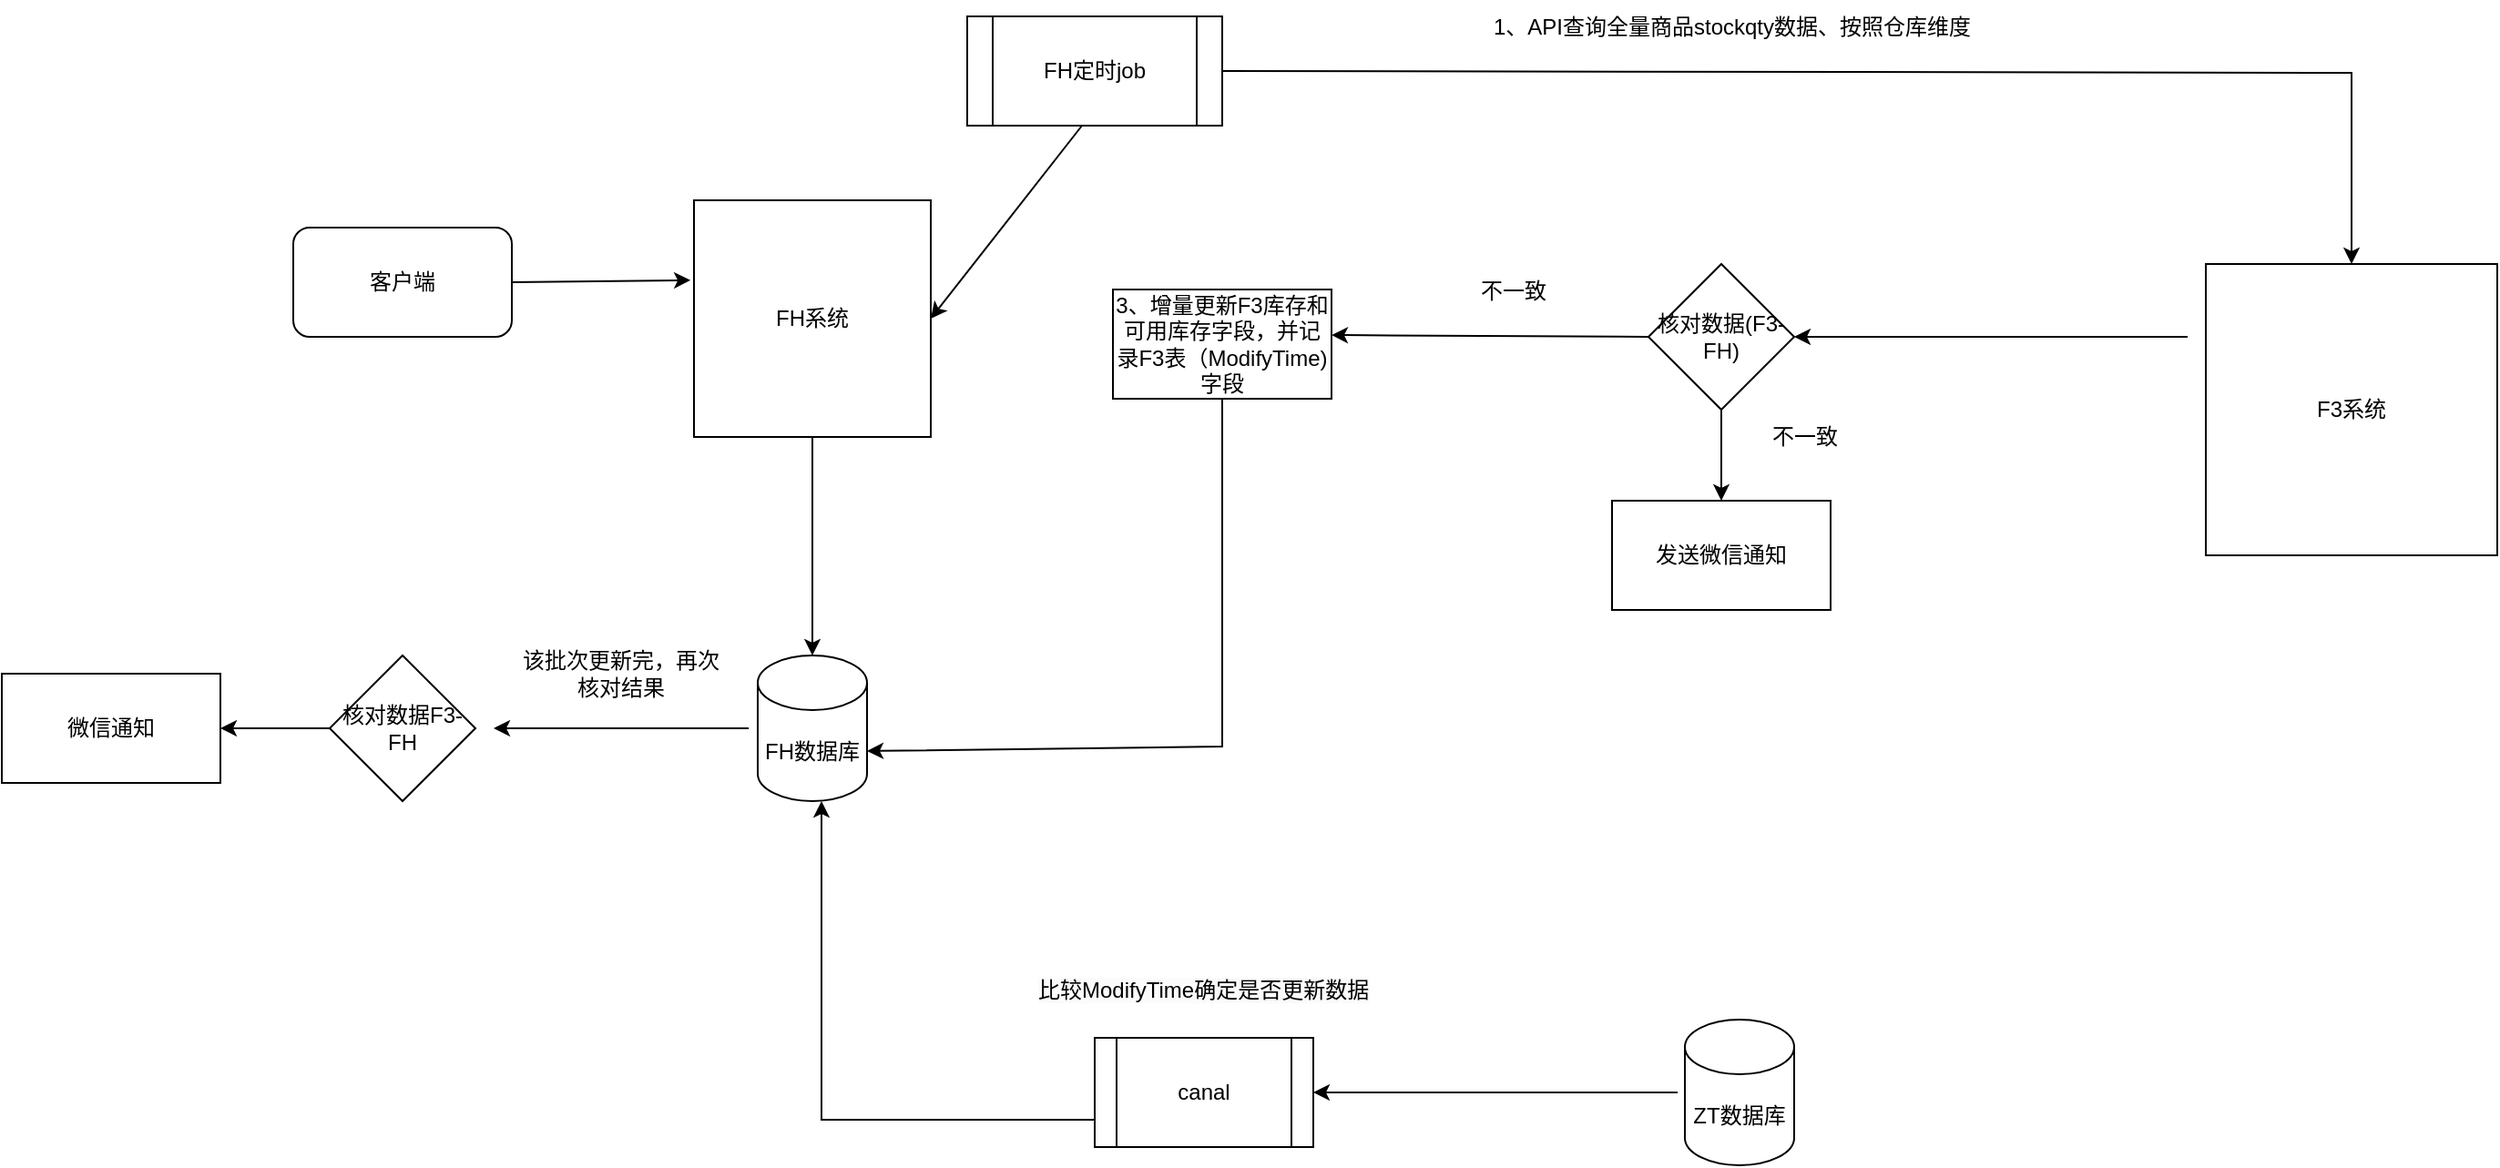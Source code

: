 <mxfile version="24.3.1" type="github">
  <diagram name="第 1 页" id="qVZ5cJXcYh1BwgNo5W2R">
    <mxGraphModel dx="1434" dy="746" grid="1" gridSize="10" guides="1" tooltips="1" connect="1" arrows="1" fold="1" page="1" pageScale="1" pageWidth="827" pageHeight="1169" math="0" shadow="0">
      <root>
        <mxCell id="0" />
        <mxCell id="1" parent="0" />
        <mxCell id="pPcvffvmUVzLGgQBAyNQ-1" value="FH系统" style="whiteSpace=wrap;html=1;aspect=fixed;" parent="1" vertex="1">
          <mxGeometry x="420" y="360" width="130" height="130" as="geometry" />
        </mxCell>
        <mxCell id="pPcvffvmUVzLGgQBAyNQ-2" value="FH数据库" style="shape=cylinder3;whiteSpace=wrap;html=1;boundedLbl=1;backgroundOutline=1;size=15;" parent="1" vertex="1">
          <mxGeometry x="455" y="610" width="60" height="80" as="geometry" />
        </mxCell>
        <mxCell id="pPcvffvmUVzLGgQBAyNQ-3" value="F3系统" style="whiteSpace=wrap;html=1;aspect=fixed;" parent="1" vertex="1">
          <mxGeometry x="1250" y="395" width="160" height="160" as="geometry" />
        </mxCell>
        <mxCell id="pPcvffvmUVzLGgQBAyNQ-4" value="" style="endArrow=classic;html=1;rounded=0;exitX=0.5;exitY=1;exitDx=0;exitDy=0;entryX=0.5;entryY=0;entryDx=0;entryDy=0;entryPerimeter=0;" parent="1" source="pPcvffvmUVzLGgQBAyNQ-1" target="pPcvffvmUVzLGgQBAyNQ-2" edge="1">
          <mxGeometry width="50" height="50" relative="1" as="geometry">
            <mxPoint x="940" y="540" as="sourcePoint" />
            <mxPoint x="990" y="490" as="targetPoint" />
          </mxGeometry>
        </mxCell>
        <mxCell id="pPcvffvmUVzLGgQBAyNQ-5" value="FH定时job" style="shape=process;whiteSpace=wrap;html=1;backgroundOutline=1;" parent="1" vertex="1">
          <mxGeometry x="570" y="259" width="140" height="60" as="geometry" />
        </mxCell>
        <mxCell id="pPcvffvmUVzLGgQBAyNQ-6" value="" style="endArrow=classic;html=1;rounded=0;entryX=0.5;entryY=0;entryDx=0;entryDy=0;exitX=1;exitY=0.5;exitDx=0;exitDy=0;" parent="1" source="pPcvffvmUVzLGgQBAyNQ-5" target="pPcvffvmUVzLGgQBAyNQ-3" edge="1">
          <mxGeometry width="50" height="50" relative="1" as="geometry">
            <mxPoint x="940" y="310" as="sourcePoint" />
            <mxPoint x="1150" y="310" as="targetPoint" />
            <Array as="points">
              <mxPoint x="1330" y="290" />
            </Array>
          </mxGeometry>
        </mxCell>
        <mxCell id="pPcvffvmUVzLGgQBAyNQ-7" value="1、API查询全量商品stockqty数据、按照仓库维度" style="text;html=1;align=center;verticalAlign=middle;whiteSpace=wrap;rounded=0;" parent="1" vertex="1">
          <mxGeometry x="840" y="250" width="300" height="30" as="geometry" />
        </mxCell>
        <mxCell id="pPcvffvmUVzLGgQBAyNQ-8" value="" style="endArrow=classic;html=1;rounded=0;exitX=0.45;exitY=1;exitDx=0;exitDy=0;exitPerimeter=0;entryX=1;entryY=0.5;entryDx=0;entryDy=0;" parent="1" source="pPcvffvmUVzLGgQBAyNQ-5" target="pPcvffvmUVzLGgQBAyNQ-1" edge="1">
          <mxGeometry width="50" height="50" relative="1" as="geometry">
            <mxPoint x="990" y="440" as="sourcePoint" />
            <mxPoint x="1040" y="390" as="targetPoint" />
          </mxGeometry>
        </mxCell>
        <mxCell id="pPcvffvmUVzLGgQBAyNQ-9" value="客户端" style="rounded=1;whiteSpace=wrap;html=1;" parent="1" vertex="1">
          <mxGeometry x="200" y="375" width="120" height="60" as="geometry" />
        </mxCell>
        <mxCell id="pPcvffvmUVzLGgQBAyNQ-10" value="" style="endArrow=classic;html=1;rounded=0;exitX=1;exitY=0.5;exitDx=0;exitDy=0;entryX=-0.015;entryY=0.338;entryDx=0;entryDy=0;entryPerimeter=0;" parent="1" source="pPcvffvmUVzLGgQBAyNQ-9" target="pPcvffvmUVzLGgQBAyNQ-1" edge="1">
          <mxGeometry width="50" height="50" relative="1" as="geometry">
            <mxPoint x="730" y="550" as="sourcePoint" />
            <mxPoint x="780" y="500" as="targetPoint" />
          </mxGeometry>
        </mxCell>
        <mxCell id="QRlhJD_Ntzw3cVginwKR-11" value="" style="edgeStyle=orthogonalEdgeStyle;rounded=0;orthogonalLoop=1;jettySize=auto;html=1;" edge="1" parent="1" source="pPcvffvmUVzLGgQBAyNQ-11" target="QRlhJD_Ntzw3cVginwKR-10">
          <mxGeometry relative="1" as="geometry" />
        </mxCell>
        <mxCell id="pPcvffvmUVzLGgQBAyNQ-11" value="核对数据(F3-FH)" style="rhombus;whiteSpace=wrap;html=1;" parent="1" vertex="1">
          <mxGeometry x="944" y="395" width="80" height="80" as="geometry" />
        </mxCell>
        <mxCell id="pPcvffvmUVzLGgQBAyNQ-12" value="" style="endArrow=classic;html=1;rounded=0;entryX=1;entryY=0.5;entryDx=0;entryDy=0;" parent="1" target="pPcvffvmUVzLGgQBAyNQ-11" edge="1">
          <mxGeometry width="50" height="50" relative="1" as="geometry">
            <mxPoint x="1240" y="435" as="sourcePoint" />
            <mxPoint x="1240" y="460" as="targetPoint" />
          </mxGeometry>
        </mxCell>
        <mxCell id="pPcvffvmUVzLGgQBAyNQ-19" value="3、增量更新F3库存和可用库存字段，并记录F3表（ModifyTime)字段" style="rounded=0;whiteSpace=wrap;html=1;" parent="1" vertex="1">
          <mxGeometry x="650" y="409" width="120" height="60" as="geometry" />
        </mxCell>
        <mxCell id="pPcvffvmUVzLGgQBAyNQ-20" value="" style="endArrow=classic;html=1;rounded=0;entryX=1;entryY=0.417;entryDx=0;entryDy=0;entryPerimeter=0;exitX=0;exitY=0.5;exitDx=0;exitDy=0;" parent="1" source="pPcvffvmUVzLGgQBAyNQ-11" target="pPcvffvmUVzLGgQBAyNQ-19" edge="1">
          <mxGeometry width="50" height="50" relative="1" as="geometry">
            <mxPoint x="880" y="400" as="sourcePoint" />
            <mxPoint x="890" y="500" as="targetPoint" />
            <Array as="points" />
          </mxGeometry>
        </mxCell>
        <mxCell id="pPcvffvmUVzLGgQBAyNQ-21" value="" style="endArrow=classic;html=1;rounded=0;entryX=1;entryY=0;entryDx=0;entryDy=52.5;entryPerimeter=0;exitX=0.5;exitY=1;exitDx=0;exitDy=0;" parent="1" source="pPcvffvmUVzLGgQBAyNQ-19" target="pPcvffvmUVzLGgQBAyNQ-2" edge="1">
          <mxGeometry width="50" height="50" relative="1" as="geometry">
            <mxPoint x="600" y="690" as="sourcePoint" />
            <mxPoint x="720" y="590" as="targetPoint" />
            <Array as="points">
              <mxPoint x="710" y="660" />
            </Array>
          </mxGeometry>
        </mxCell>
        <mxCell id="pPcvffvmUVzLGgQBAyNQ-23" value="&lt;span style=&quot;color: rgb(0, 0, 0); font-family: Helvetica; font-size: 12px; font-style: normal; font-variant-ligatures: normal; font-variant-caps: normal; font-weight: 400; letter-spacing: normal; orphans: 2; text-align: center; text-indent: 0px; text-transform: none; widows: 2; word-spacing: 0px; -webkit-text-stroke-width: 0px; white-space: normal; background-color: rgb(251, 251, 251); text-decoration-thickness: initial; text-decoration-style: initial; text-decoration-color: initial; display: inline !important; float: none;&quot;&gt;比较ModifyTime确定是否更新数据&lt;/span&gt;" style="text;whiteSpace=wrap;html=1;" parent="1" vertex="1">
          <mxGeometry x="607" y="780" width="220" height="40" as="geometry" />
        </mxCell>
        <mxCell id="pPcvffvmUVzLGgQBAyNQ-24" value="canal" style="shape=process;whiteSpace=wrap;html=1;backgroundOutline=1;" parent="1" vertex="1">
          <mxGeometry x="640" y="820" width="120" height="60" as="geometry" />
        </mxCell>
        <mxCell id="pPcvffvmUVzLGgQBAyNQ-25" value="" style="endArrow=classic;html=1;rounded=0;entryX=1;entryY=0.5;entryDx=0;entryDy=0;exitX=0;exitY=0.5;exitDx=0;exitDy=0;" parent="1" target="pPcvffvmUVzLGgQBAyNQ-24" edge="1">
          <mxGeometry width="50" height="50" relative="1" as="geometry">
            <mxPoint x="960" y="850" as="sourcePoint" />
            <mxPoint x="920" y="860" as="targetPoint" />
          </mxGeometry>
        </mxCell>
        <mxCell id="pPcvffvmUVzLGgQBAyNQ-26" value="" style="endArrow=classic;html=1;rounded=0;exitX=0;exitY=0.75;exitDx=0;exitDy=0;" parent="1" source="pPcvffvmUVzLGgQBAyNQ-24" edge="1">
          <mxGeometry width="50" height="50" relative="1" as="geometry">
            <mxPoint x="440" y="740" as="sourcePoint" />
            <mxPoint x="490" y="690" as="targetPoint" />
            <Array as="points">
              <mxPoint x="490" y="865" />
            </Array>
          </mxGeometry>
        </mxCell>
        <mxCell id="pPcvffvmUVzLGgQBAyNQ-27" value="ZT数据库" style="shape=cylinder3;whiteSpace=wrap;html=1;boundedLbl=1;backgroundOutline=1;size=15;" parent="1" vertex="1">
          <mxGeometry x="964" y="810" width="60" height="80" as="geometry" />
        </mxCell>
        <mxCell id="QRlhJD_Ntzw3cVginwKR-2" value="" style="endArrow=classic;html=1;rounded=0;entryX=1;entryY=0.5;entryDx=0;entryDy=0;" edge="1" parent="1">
          <mxGeometry width="50" height="50" relative="1" as="geometry">
            <mxPoint x="450" y="650" as="sourcePoint" />
            <mxPoint x="310" y="650" as="targetPoint" />
          </mxGeometry>
        </mxCell>
        <mxCell id="QRlhJD_Ntzw3cVginwKR-5" style="edgeStyle=orthogonalEdgeStyle;rounded=0;orthogonalLoop=1;jettySize=auto;html=1;entryX=1;entryY=0.5;entryDx=0;entryDy=0;" edge="1" parent="1" source="QRlhJD_Ntzw3cVginwKR-3" target="QRlhJD_Ntzw3cVginwKR-4">
          <mxGeometry relative="1" as="geometry" />
        </mxCell>
        <mxCell id="QRlhJD_Ntzw3cVginwKR-3" value="核对数据F3-FH" style="rhombus;whiteSpace=wrap;html=1;" vertex="1" parent="1">
          <mxGeometry x="220" y="610" width="80" height="80" as="geometry" />
        </mxCell>
        <mxCell id="QRlhJD_Ntzw3cVginwKR-4" value="微信通知" style="rounded=0;whiteSpace=wrap;html=1;" vertex="1" parent="1">
          <mxGeometry x="40" y="620" width="120" height="60" as="geometry" />
        </mxCell>
        <mxCell id="QRlhJD_Ntzw3cVginwKR-6" value="该批次更新完，再次核对结果" style="text;html=1;align=center;verticalAlign=middle;whiteSpace=wrap;rounded=0;" vertex="1" parent="1">
          <mxGeometry x="320" y="590" width="120" height="60" as="geometry" />
        </mxCell>
        <mxCell id="QRlhJD_Ntzw3cVginwKR-10" value="发送微信通知" style="rounded=0;whiteSpace=wrap;html=1;" vertex="1" parent="1">
          <mxGeometry x="924" y="525" width="120" height="60" as="geometry" />
        </mxCell>
        <mxCell id="QRlhJD_Ntzw3cVginwKR-12" value="不一致" style="text;html=1;align=center;verticalAlign=middle;whiteSpace=wrap;rounded=0;" vertex="1" parent="1">
          <mxGeometry x="840" y="395" width="60" height="30" as="geometry" />
        </mxCell>
        <mxCell id="QRlhJD_Ntzw3cVginwKR-13" value="不一致" style="text;html=1;align=center;verticalAlign=middle;whiteSpace=wrap;rounded=0;" vertex="1" parent="1">
          <mxGeometry x="1000" y="475" width="60" height="30" as="geometry" />
        </mxCell>
      </root>
    </mxGraphModel>
  </diagram>
</mxfile>
